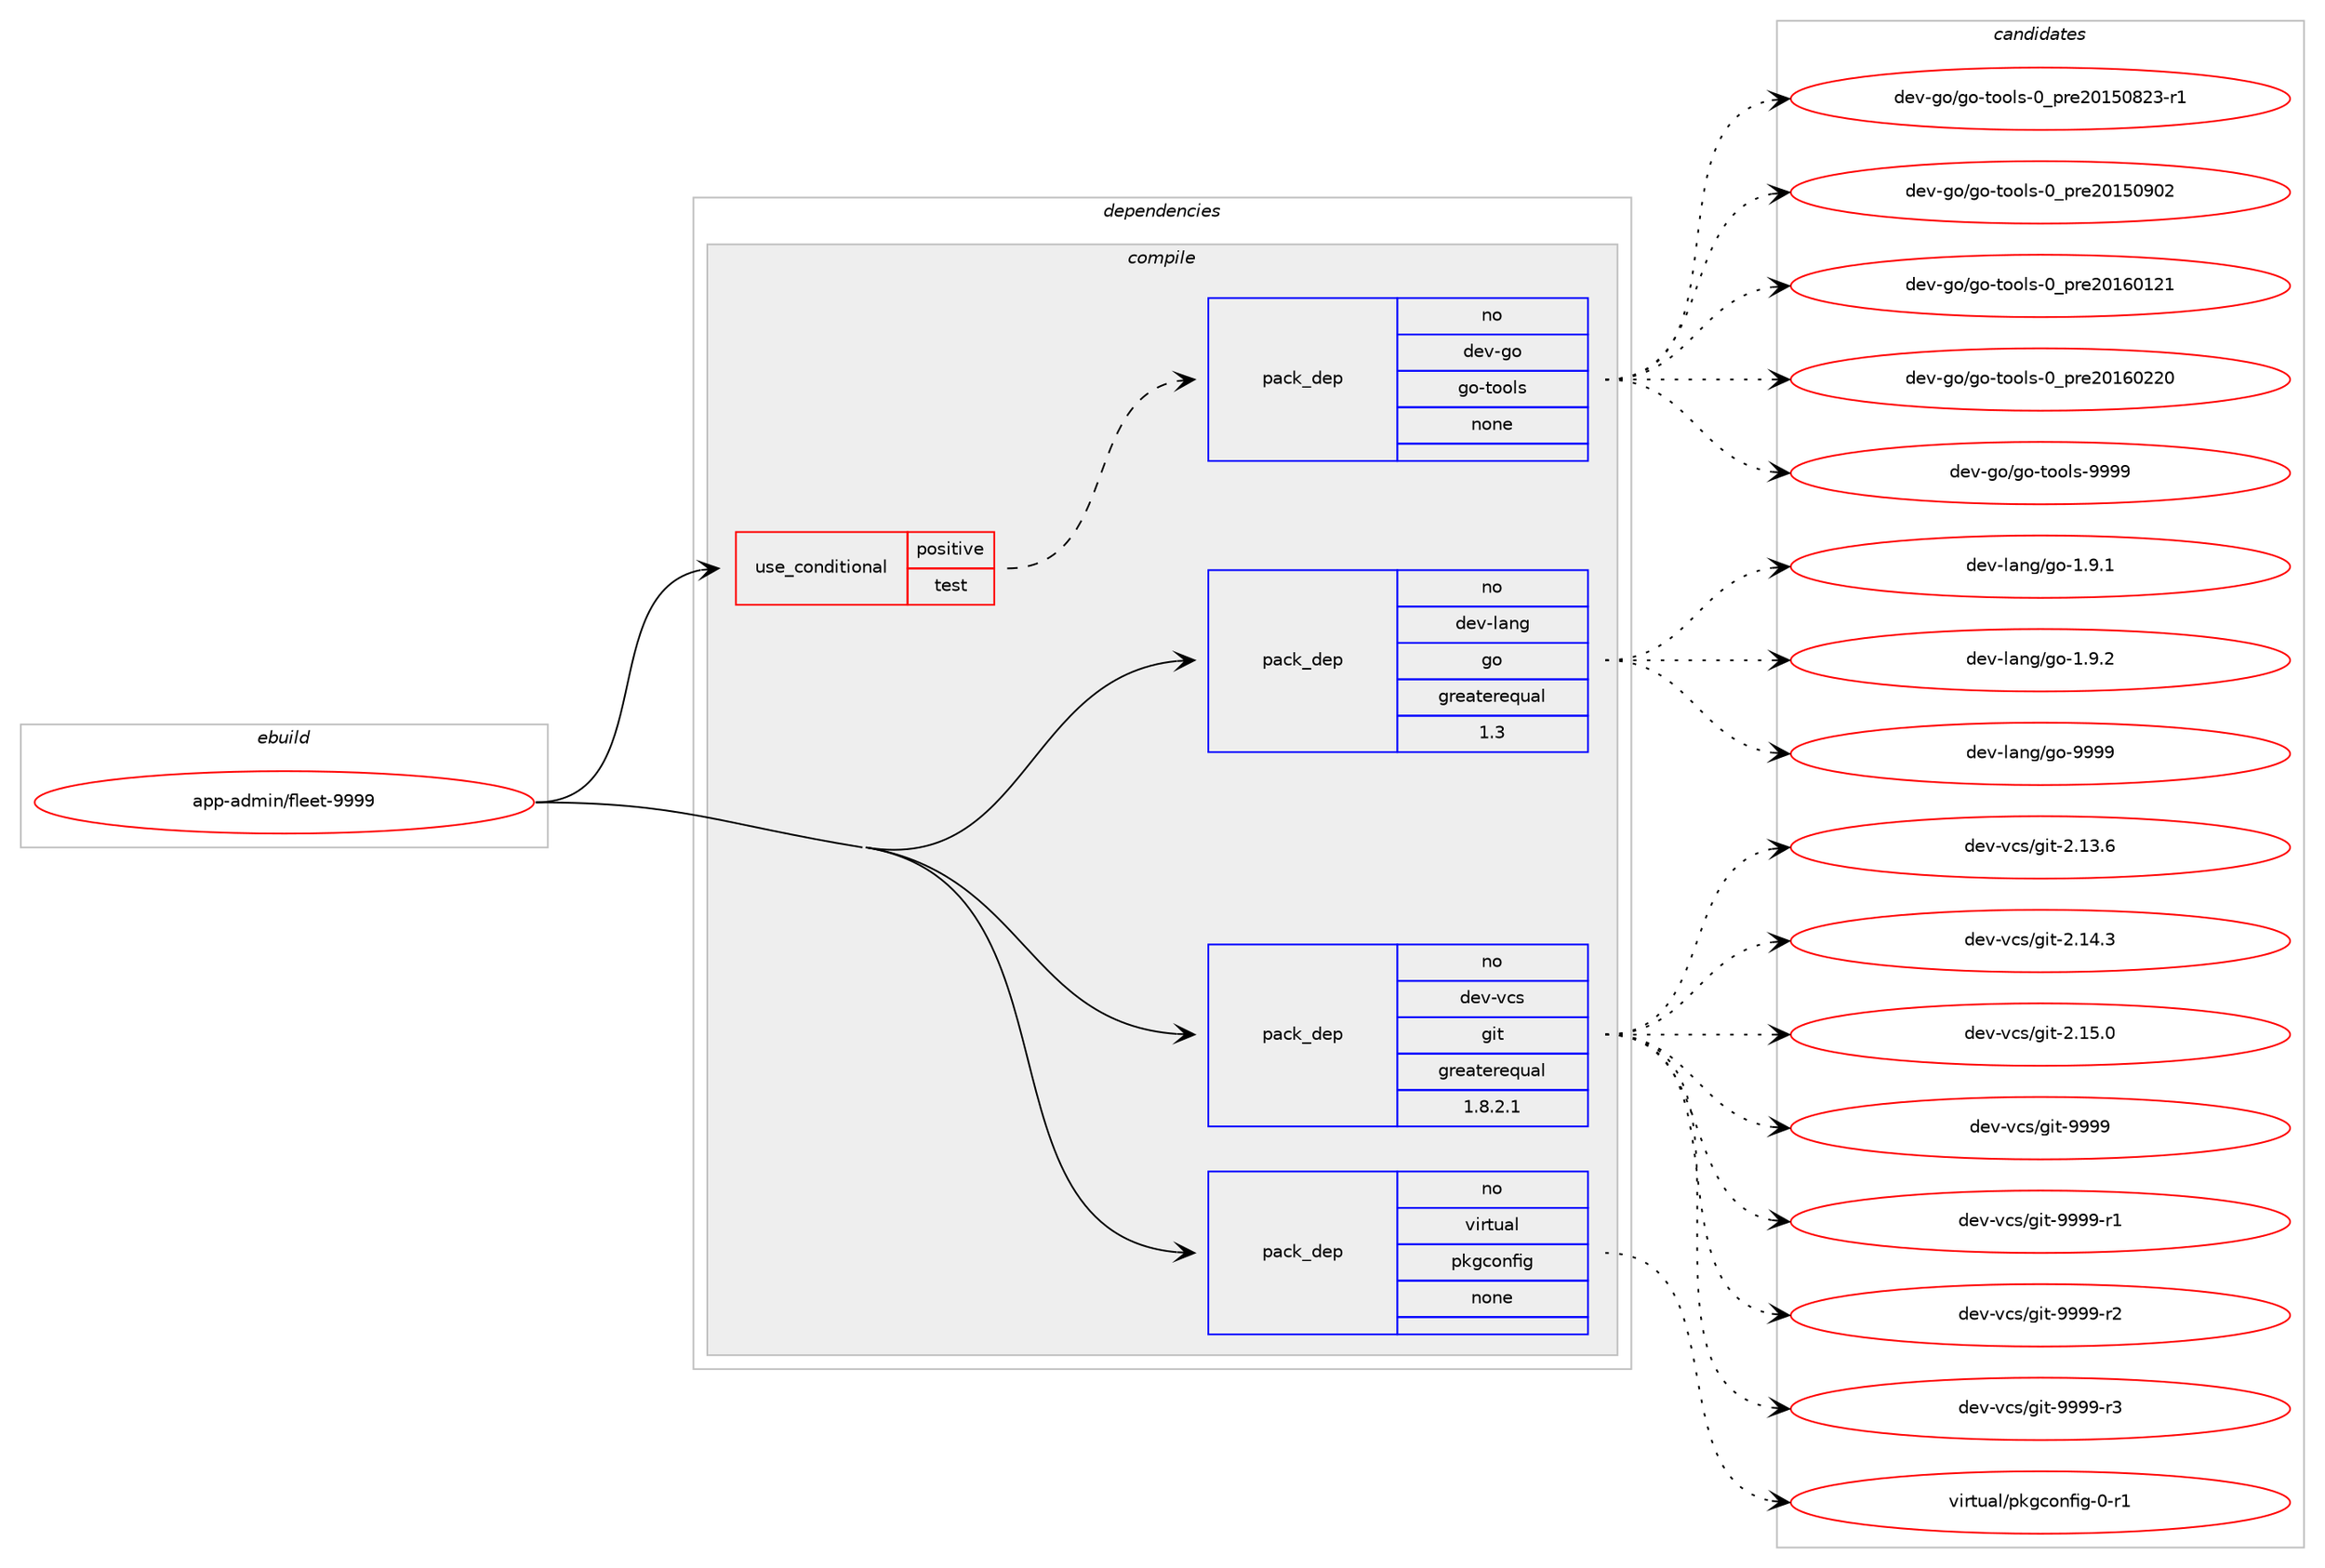 digraph prolog {

# *************
# Graph options
# *************

newrank=true;
concentrate=true;
compound=true;
graph [rankdir=LR,fontname=Helvetica,fontsize=10,ranksep=1.5];#, ranksep=2.5, nodesep=0.2];
edge  [arrowhead=vee];
node  [fontname=Helvetica,fontsize=10];

# **********
# The ebuild
# **********

subgraph cluster_leftcol {
color=gray;
rank=same;
label=<<i>ebuild</i>>;
id [label="app-admin/fleet-9999", color=red, width=4, href="../app-admin/fleet-9999.svg"];
}

# ****************
# The dependencies
# ****************

subgraph cluster_midcol {
color=gray;
label=<<i>dependencies</i>>;
subgraph cluster_compile {
fillcolor="#eeeeee";
style=filled;
label=<<i>compile</i>>;
subgraph cond598 {
dependency2317 [label=<<TABLE BORDER="0" CELLBORDER="1" CELLSPACING="0" CELLPADDING="4"><TR><TD ROWSPAN="3" CELLPADDING="10">use_conditional</TD></TR><TR><TD>positive</TD></TR><TR><TD>test</TD></TR></TABLE>>, shape=none, color=red];
subgraph pack1669 {
dependency2318 [label=<<TABLE BORDER="0" CELLBORDER="1" CELLSPACING="0" CELLPADDING="4" WIDTH="220"><TR><TD ROWSPAN="6" CELLPADDING="30">pack_dep</TD></TR><TR><TD WIDTH="110">no</TD></TR><TR><TD>dev-go</TD></TR><TR><TD>go-tools</TD></TR><TR><TD>none</TD></TR><TR><TD></TD></TR></TABLE>>, shape=none, color=blue];
}
dependency2317:e -> dependency2318:w [weight=20,style="dashed",arrowhead="vee"];
}
id:e -> dependency2317:w [weight=20,style="solid",arrowhead="vee"];
subgraph pack1670 {
dependency2319 [label=<<TABLE BORDER="0" CELLBORDER="1" CELLSPACING="0" CELLPADDING="4" WIDTH="220"><TR><TD ROWSPAN="6" CELLPADDING="30">pack_dep</TD></TR><TR><TD WIDTH="110">no</TD></TR><TR><TD>dev-lang</TD></TR><TR><TD>go</TD></TR><TR><TD>greaterequal</TD></TR><TR><TD>1.3</TD></TR></TABLE>>, shape=none, color=blue];
}
id:e -> dependency2319:w [weight=20,style="solid",arrowhead="vee"];
subgraph pack1671 {
dependency2320 [label=<<TABLE BORDER="0" CELLBORDER="1" CELLSPACING="0" CELLPADDING="4" WIDTH="220"><TR><TD ROWSPAN="6" CELLPADDING="30">pack_dep</TD></TR><TR><TD WIDTH="110">no</TD></TR><TR><TD>dev-vcs</TD></TR><TR><TD>git</TD></TR><TR><TD>greaterequal</TD></TR><TR><TD>1.8.2.1</TD></TR></TABLE>>, shape=none, color=blue];
}
id:e -> dependency2320:w [weight=20,style="solid",arrowhead="vee"];
subgraph pack1672 {
dependency2321 [label=<<TABLE BORDER="0" CELLBORDER="1" CELLSPACING="0" CELLPADDING="4" WIDTH="220"><TR><TD ROWSPAN="6" CELLPADDING="30">pack_dep</TD></TR><TR><TD WIDTH="110">no</TD></TR><TR><TD>virtual</TD></TR><TR><TD>pkgconfig</TD></TR><TR><TD>none</TD></TR><TR><TD></TD></TR></TABLE>>, shape=none, color=blue];
}
id:e -> dependency2321:w [weight=20,style="solid",arrowhead="vee"];
}
subgraph cluster_compileandrun {
fillcolor="#eeeeee";
style=filled;
label=<<i>compile and run</i>>;
}
subgraph cluster_run {
fillcolor="#eeeeee";
style=filled;
label=<<i>run</i>>;
}
}

# **************
# The candidates
# **************

subgraph cluster_choices {
rank=same;
color=gray;
label=<<i>candidates</i>>;

subgraph choice1669 {
color=black;
nodesep=1;
choice10010111845103111471031114511611111110811545489511211410150484953485650514511449 [label="dev-go/go-tools-0_pre20150823-r1", color=red, width=4,href="../dev-go/go-tools-0_pre20150823-r1.svg"];
choice1001011184510311147103111451161111111081154548951121141015048495348574850 [label="dev-go/go-tools-0_pre20150902", color=red, width=4,href="../dev-go/go-tools-0_pre20150902.svg"];
choice1001011184510311147103111451161111111081154548951121141015048495448495049 [label="dev-go/go-tools-0_pre20160121", color=red, width=4,href="../dev-go/go-tools-0_pre20160121.svg"];
choice1001011184510311147103111451161111111081154548951121141015048495448505048 [label="dev-go/go-tools-0_pre20160220", color=red, width=4,href="../dev-go/go-tools-0_pre20160220.svg"];
choice1001011184510311147103111451161111111081154557575757 [label="dev-go/go-tools-9999", color=red, width=4,href="../dev-go/go-tools-9999.svg"];
dependency2318:e -> choice10010111845103111471031114511611111110811545489511211410150484953485650514511449:w [style=dotted,weight="100"];
dependency2318:e -> choice1001011184510311147103111451161111111081154548951121141015048495348574850:w [style=dotted,weight="100"];
dependency2318:e -> choice1001011184510311147103111451161111111081154548951121141015048495448495049:w [style=dotted,weight="100"];
dependency2318:e -> choice1001011184510311147103111451161111111081154548951121141015048495448505048:w [style=dotted,weight="100"];
dependency2318:e -> choice1001011184510311147103111451161111111081154557575757:w [style=dotted,weight="100"];
}
subgraph choice1670 {
color=black;
nodesep=1;
choice100101118451089711010347103111454946574649 [label="dev-lang/go-1.9.1", color=red, width=4,href="../dev-lang/go-1.9.1.svg"];
choice100101118451089711010347103111454946574650 [label="dev-lang/go-1.9.2", color=red, width=4,href="../dev-lang/go-1.9.2.svg"];
choice1001011184510897110103471031114557575757 [label="dev-lang/go-9999", color=red, width=4,href="../dev-lang/go-9999.svg"];
dependency2319:e -> choice100101118451089711010347103111454946574649:w [style=dotted,weight="100"];
dependency2319:e -> choice100101118451089711010347103111454946574650:w [style=dotted,weight="100"];
dependency2319:e -> choice1001011184510897110103471031114557575757:w [style=dotted,weight="100"];
}
subgraph choice1671 {
color=black;
nodesep=1;
choice10010111845118991154710310511645504649514654 [label="dev-vcs/git-2.13.6", color=red, width=4,href="../dev-vcs/git-2.13.6.svg"];
choice10010111845118991154710310511645504649524651 [label="dev-vcs/git-2.14.3", color=red, width=4,href="../dev-vcs/git-2.14.3.svg"];
choice10010111845118991154710310511645504649534648 [label="dev-vcs/git-2.15.0", color=red, width=4,href="../dev-vcs/git-2.15.0.svg"];
choice1001011184511899115471031051164557575757 [label="dev-vcs/git-9999", color=red, width=4,href="../dev-vcs/git-9999.svg"];
choice10010111845118991154710310511645575757574511449 [label="dev-vcs/git-9999-r1", color=red, width=4,href="../dev-vcs/git-9999-r1.svg"];
choice10010111845118991154710310511645575757574511450 [label="dev-vcs/git-9999-r2", color=red, width=4,href="../dev-vcs/git-9999-r2.svg"];
choice10010111845118991154710310511645575757574511451 [label="dev-vcs/git-9999-r3", color=red, width=4,href="../dev-vcs/git-9999-r3.svg"];
dependency2320:e -> choice10010111845118991154710310511645504649514654:w [style=dotted,weight="100"];
dependency2320:e -> choice10010111845118991154710310511645504649524651:w [style=dotted,weight="100"];
dependency2320:e -> choice10010111845118991154710310511645504649534648:w [style=dotted,weight="100"];
dependency2320:e -> choice1001011184511899115471031051164557575757:w [style=dotted,weight="100"];
dependency2320:e -> choice10010111845118991154710310511645575757574511449:w [style=dotted,weight="100"];
dependency2320:e -> choice10010111845118991154710310511645575757574511450:w [style=dotted,weight="100"];
dependency2320:e -> choice10010111845118991154710310511645575757574511451:w [style=dotted,weight="100"];
}
subgraph choice1672 {
color=black;
nodesep=1;
choice11810511411611797108471121071039911111010210510345484511449 [label="virtual/pkgconfig-0-r1", color=red, width=4,href="../virtual/pkgconfig-0-r1.svg"];
dependency2321:e -> choice11810511411611797108471121071039911111010210510345484511449:w [style=dotted,weight="100"];
}
}

}
